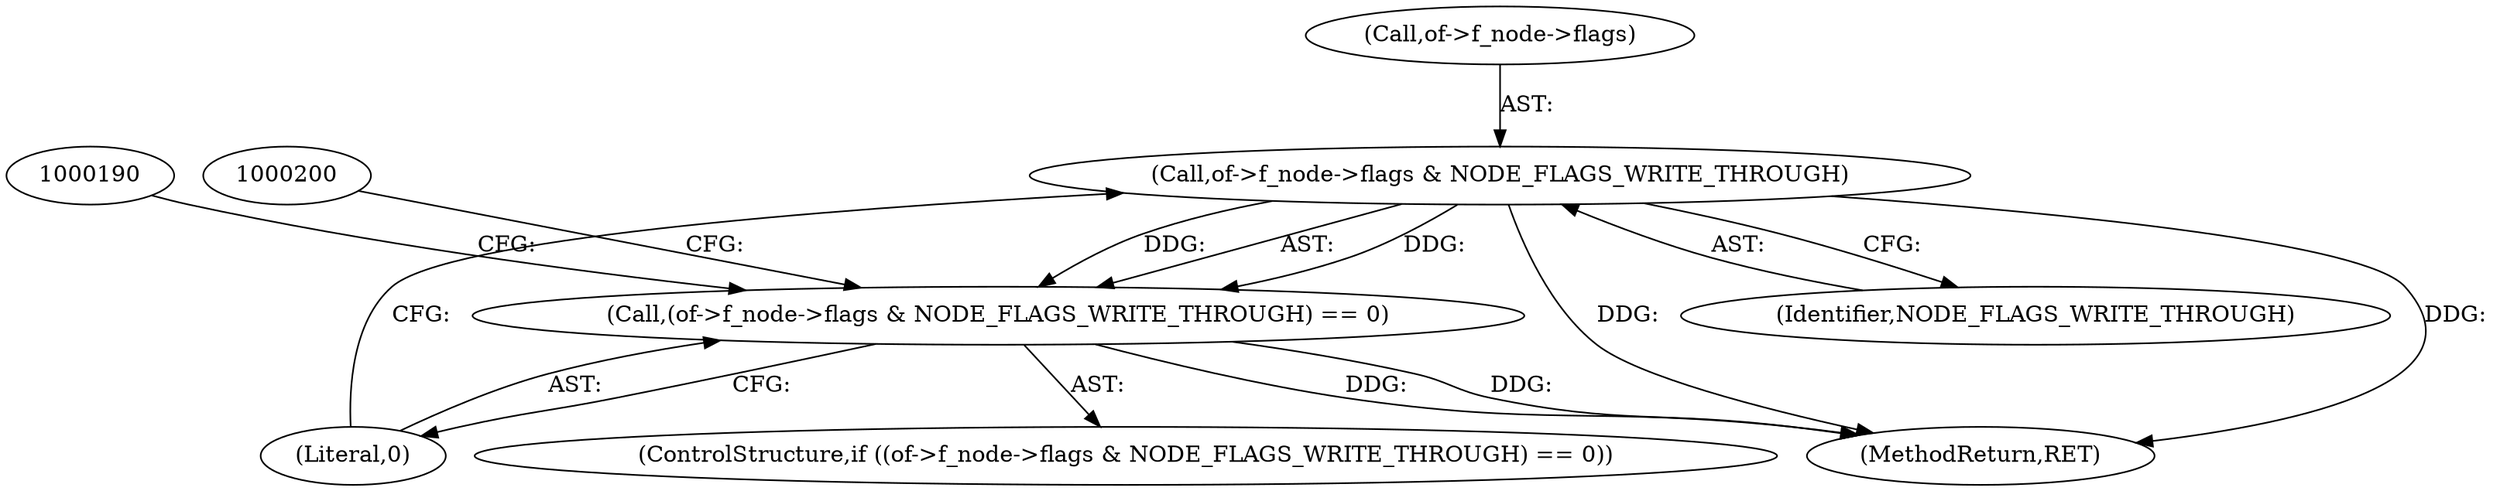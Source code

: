 digraph "1_illumos-gate_6d1c73b5858fefc6161c7d686345f0dc887ea799@pointer" {
"1000181" [label="(Call,of->f_node->flags & NODE_FLAGS_WRITE_THROUGH)"];
"1000180" [label="(Call,(of->f_node->flags & NODE_FLAGS_WRITE_THROUGH) == 0)"];
"1000181" [label="(Call,of->f_node->flags & NODE_FLAGS_WRITE_THROUGH)"];
"1000180" [label="(Call,(of->f_node->flags & NODE_FLAGS_WRITE_THROUGH) == 0)"];
"1000179" [label="(ControlStructure,if ((of->f_node->flags & NODE_FLAGS_WRITE_THROUGH) == 0))"];
"1000211" [label="(MethodReturn,RET)"];
"1000182" [label="(Call,of->f_node->flags)"];
"1000188" [label="(Literal,0)"];
"1000187" [label="(Identifier,NODE_FLAGS_WRITE_THROUGH)"];
"1000181" -> "1000180"  [label="AST: "];
"1000181" -> "1000187"  [label="CFG: "];
"1000182" -> "1000181"  [label="AST: "];
"1000187" -> "1000181"  [label="AST: "];
"1000188" -> "1000181"  [label="CFG: "];
"1000181" -> "1000211"  [label="DDG: "];
"1000181" -> "1000211"  [label="DDG: "];
"1000181" -> "1000180"  [label="DDG: "];
"1000181" -> "1000180"  [label="DDG: "];
"1000180" -> "1000179"  [label="AST: "];
"1000180" -> "1000188"  [label="CFG: "];
"1000188" -> "1000180"  [label="AST: "];
"1000190" -> "1000180"  [label="CFG: "];
"1000200" -> "1000180"  [label="CFG: "];
"1000180" -> "1000211"  [label="DDG: "];
"1000180" -> "1000211"  [label="DDG: "];
}
